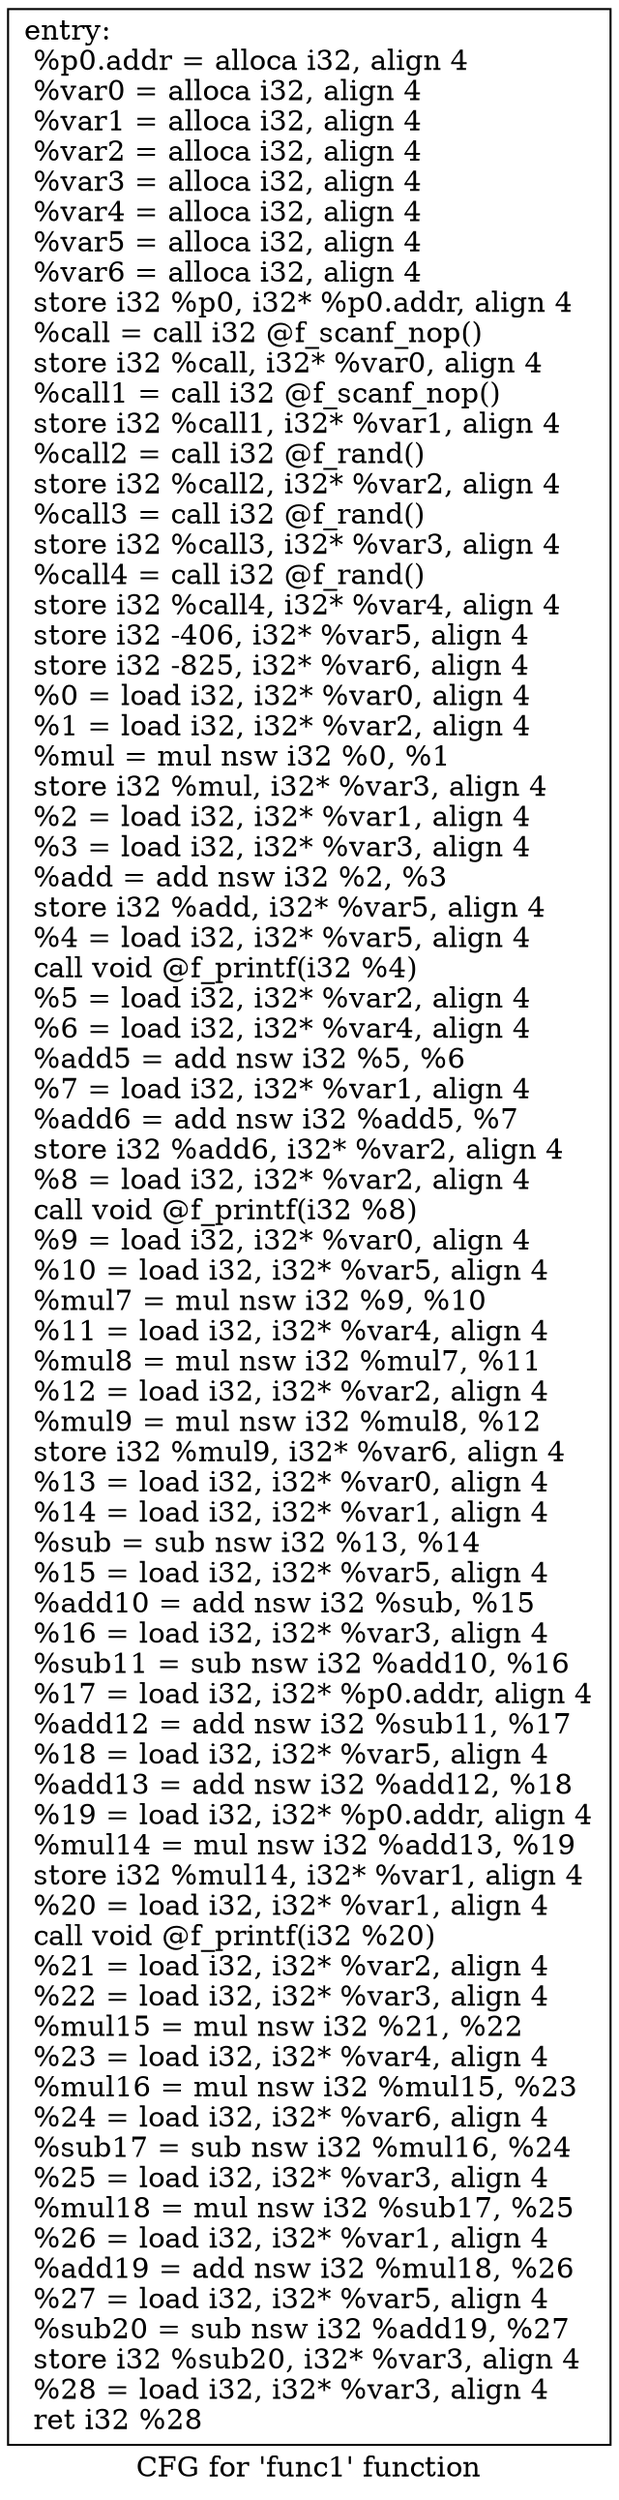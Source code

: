 digraph "CFG for 'func1' function" {
	label="CFG for 'func1' function";

	Node0x555ee7f9cc00 [shape=record,label="{entry:\l  %p0.addr = alloca i32, align 4\l  %var0 = alloca i32, align 4\l  %var1 = alloca i32, align 4\l  %var2 = alloca i32, align 4\l  %var3 = alloca i32, align 4\l  %var4 = alloca i32, align 4\l  %var5 = alloca i32, align 4\l  %var6 = alloca i32, align 4\l  store i32 %p0, i32* %p0.addr, align 4\l  %call = call i32 @f_scanf_nop()\l  store i32 %call, i32* %var0, align 4\l  %call1 = call i32 @f_scanf_nop()\l  store i32 %call1, i32* %var1, align 4\l  %call2 = call i32 @f_rand()\l  store i32 %call2, i32* %var2, align 4\l  %call3 = call i32 @f_rand()\l  store i32 %call3, i32* %var3, align 4\l  %call4 = call i32 @f_rand()\l  store i32 %call4, i32* %var4, align 4\l  store i32 -406, i32* %var5, align 4\l  store i32 -825, i32* %var6, align 4\l  %0 = load i32, i32* %var0, align 4\l  %1 = load i32, i32* %var2, align 4\l  %mul = mul nsw i32 %0, %1\l  store i32 %mul, i32* %var3, align 4\l  %2 = load i32, i32* %var1, align 4\l  %3 = load i32, i32* %var3, align 4\l  %add = add nsw i32 %2, %3\l  store i32 %add, i32* %var5, align 4\l  %4 = load i32, i32* %var5, align 4\l  call void @f_printf(i32 %4)\l  %5 = load i32, i32* %var2, align 4\l  %6 = load i32, i32* %var4, align 4\l  %add5 = add nsw i32 %5, %6\l  %7 = load i32, i32* %var1, align 4\l  %add6 = add nsw i32 %add5, %7\l  store i32 %add6, i32* %var2, align 4\l  %8 = load i32, i32* %var2, align 4\l  call void @f_printf(i32 %8)\l  %9 = load i32, i32* %var0, align 4\l  %10 = load i32, i32* %var5, align 4\l  %mul7 = mul nsw i32 %9, %10\l  %11 = load i32, i32* %var4, align 4\l  %mul8 = mul nsw i32 %mul7, %11\l  %12 = load i32, i32* %var2, align 4\l  %mul9 = mul nsw i32 %mul8, %12\l  store i32 %mul9, i32* %var6, align 4\l  %13 = load i32, i32* %var0, align 4\l  %14 = load i32, i32* %var1, align 4\l  %sub = sub nsw i32 %13, %14\l  %15 = load i32, i32* %var5, align 4\l  %add10 = add nsw i32 %sub, %15\l  %16 = load i32, i32* %var3, align 4\l  %sub11 = sub nsw i32 %add10, %16\l  %17 = load i32, i32* %p0.addr, align 4\l  %add12 = add nsw i32 %sub11, %17\l  %18 = load i32, i32* %var5, align 4\l  %add13 = add nsw i32 %add12, %18\l  %19 = load i32, i32* %p0.addr, align 4\l  %mul14 = mul nsw i32 %add13, %19\l  store i32 %mul14, i32* %var1, align 4\l  %20 = load i32, i32* %var1, align 4\l  call void @f_printf(i32 %20)\l  %21 = load i32, i32* %var2, align 4\l  %22 = load i32, i32* %var3, align 4\l  %mul15 = mul nsw i32 %21, %22\l  %23 = load i32, i32* %var4, align 4\l  %mul16 = mul nsw i32 %mul15, %23\l  %24 = load i32, i32* %var6, align 4\l  %sub17 = sub nsw i32 %mul16, %24\l  %25 = load i32, i32* %var3, align 4\l  %mul18 = mul nsw i32 %sub17, %25\l  %26 = load i32, i32* %var1, align 4\l  %add19 = add nsw i32 %mul18, %26\l  %27 = load i32, i32* %var5, align 4\l  %sub20 = sub nsw i32 %add19, %27\l  store i32 %sub20, i32* %var3, align 4\l  %28 = load i32, i32* %var3, align 4\l  ret i32 %28\l}"];
}
